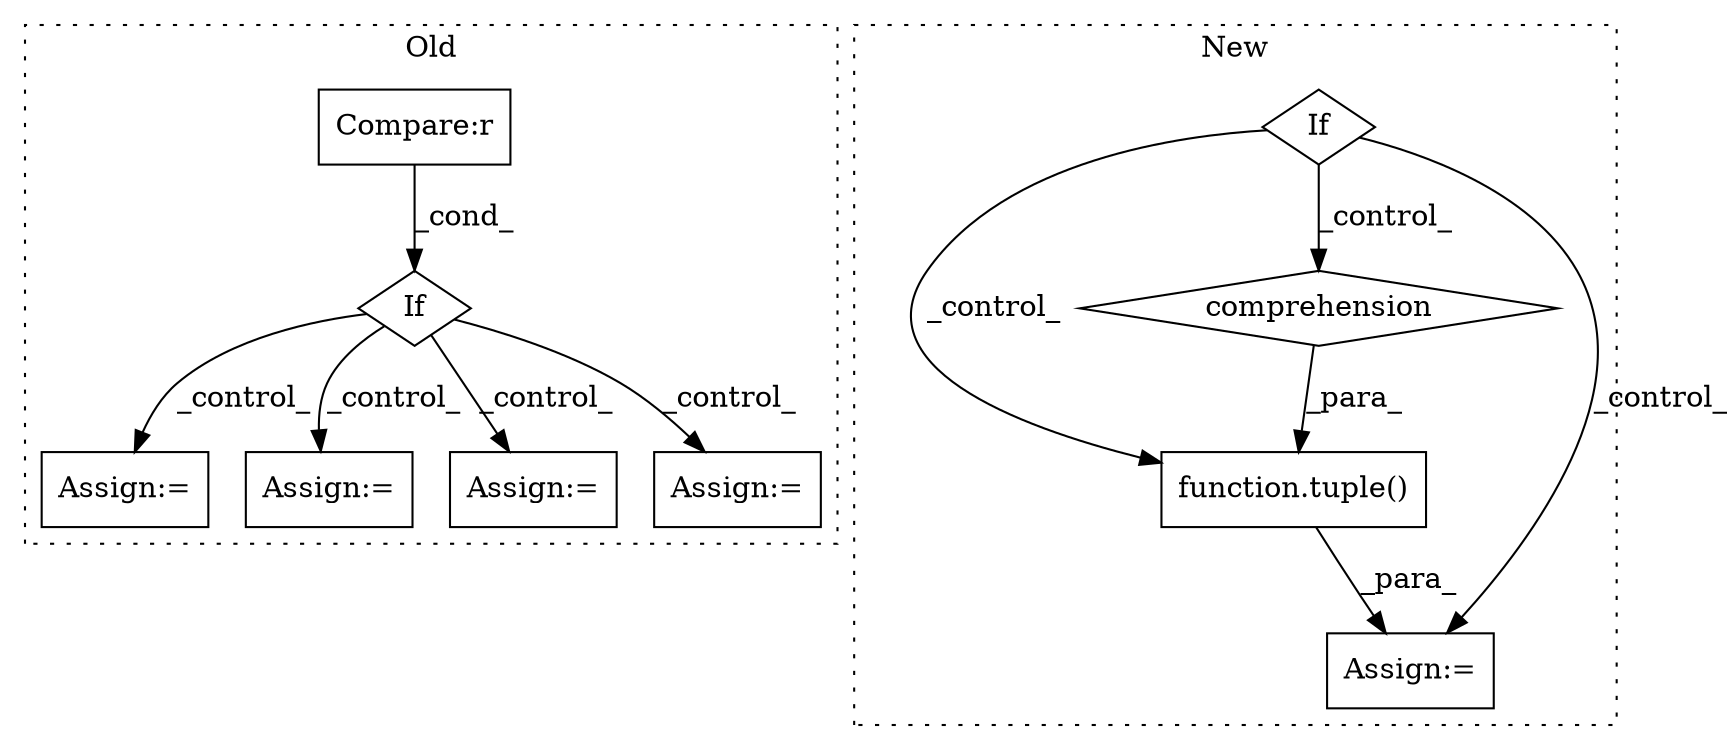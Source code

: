 digraph G {
subgraph cluster0 {
1 [label="If" a="96" s="2535" l="3" shape="diamond"];
3 [label="Compare:r" a="40" s="2538" l="25" shape="box"];
5 [label="Assign:=" a="68" s="3452" l="3" shape="box"];
7 [label="Assign:=" a="68" s="3024" l="3" shape="box"];
8 [label="Assign:=" a="68" s="2602" l="3" shape="box"];
9 [label="Assign:=" a="68" s="3680" l="3" shape="box"];
label = "Old";
style="dotted";
}
subgraph cluster1 {
2 [label="function.tuple()" a="75" s="4037,4068" l="27,90" shape="box"];
4 [label="Assign:=" a="68" s="4034" l="3" shape="box"];
6 [label="comprehension" a="45" s="4114" l="3" shape="diamond"];
10 [label="If" a="96" s="3961" l="0" shape="diamond"];
label = "New";
style="dotted";
}
1 -> 5 [label="_control_"];
1 -> 9 [label="_control_"];
1 -> 7 [label="_control_"];
1 -> 8 [label="_control_"];
2 -> 4 [label="_para_"];
3 -> 1 [label="_cond_"];
6 -> 2 [label="_para_"];
10 -> 6 [label="_control_"];
10 -> 2 [label="_control_"];
10 -> 4 [label="_control_"];
}